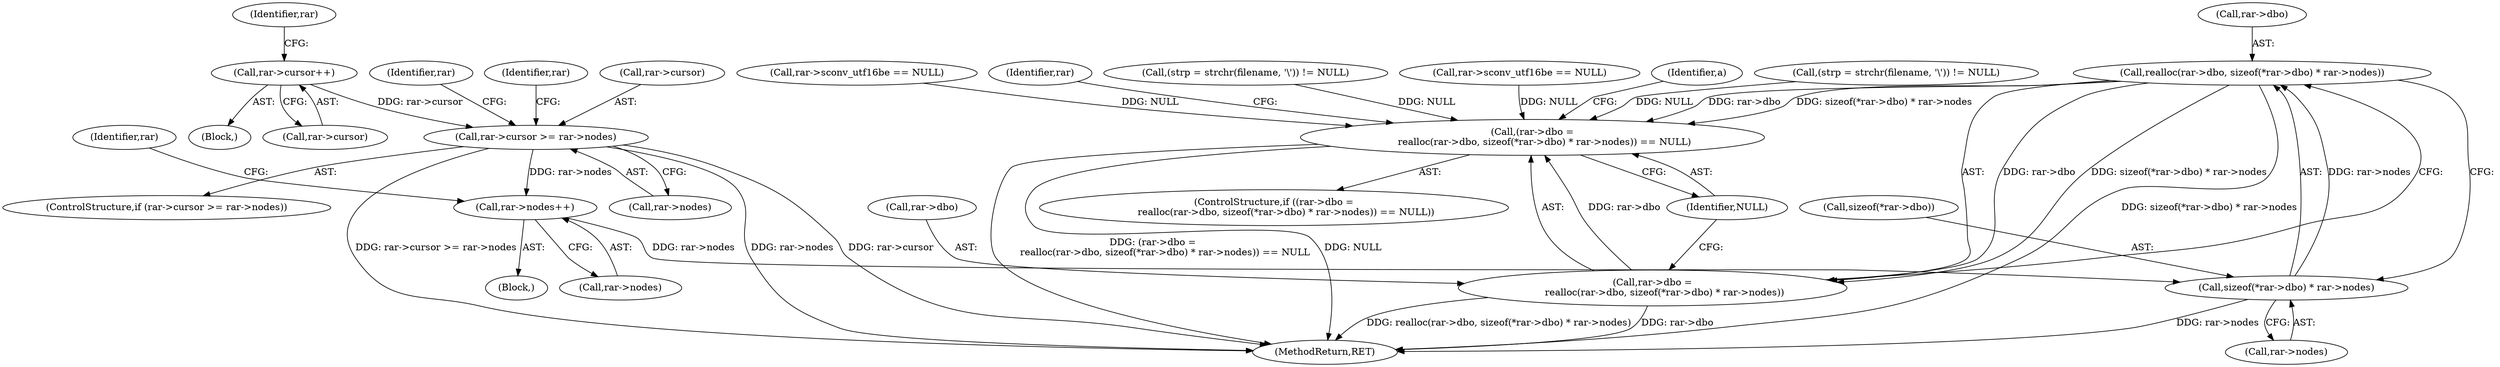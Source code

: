 digraph "0_libarchive_5562545b5562f6d12a4ef991fae158bf4ccf92b6@pointer" {
"1001129" [label="(Call,realloc(rar->dbo, sizeof(*rar->dbo) * rar->nodes))"];
"1001133" [label="(Call,sizeof(*rar->dbo) * rar->nodes)"];
"1001119" [label="(Call,rar->nodes++)"];
"1001111" [label="(Call,rar->cursor >= rar->nodes)"];
"1001106" [label="(Call,rar->cursor++)"];
"1001124" [label="(Call,(rar->dbo =\n        realloc(rar->dbo, sizeof(*rar->dbo) * rar->nodes)) == NULL)"];
"1001125" [label="(Call,rar->dbo =\n        realloc(rar->dbo, sizeof(*rar->dbo) * rar->nodes))"];
"1001121" [label="(Identifier,rar)"];
"1001193" [label="(Identifier,rar)"];
"1001100" [label="(Block,)"];
"1001120" [label="(Call,rar->nodes)"];
"1000953" [label="(Call,rar->sconv_utf16be == NULL)"];
"1001139" [label="(Call,rar->nodes)"];
"1001134" [label="(Call,sizeof(*rar->dbo))"];
"1001130" [label="(Call,rar->dbo)"];
"1001125" [label="(Call,rar->dbo =\n        realloc(rar->dbo, sizeof(*rar->dbo) * rar->nodes))"];
"1001157" [label="(Identifier,rar)"];
"1001044" [label="(Call,(strp = strchr(filename, '\\')) != NULL)"];
"1001111" [label="(Call,rar->cursor >= rar->nodes)"];
"1001115" [label="(Call,rar->nodes)"];
"1001113" [label="(Identifier,rar)"];
"1001127" [label="(Identifier,rar)"];
"1001124" [label="(Call,(rar->dbo =\n        realloc(rar->dbo, sizeof(*rar->dbo) * rar->nodes)) == NULL)"];
"1001142" [label="(Identifier,NULL)"];
"1001107" [label="(Call,rar->cursor)"];
"1001129" [label="(Call,realloc(rar->dbo, sizeof(*rar->dbo) * rar->nodes))"];
"1001112" [label="(Call,rar->cursor)"];
"1001119" [label="(Call,rar->nodes++)"];
"1000971" [label="(Call,rar->sconv_utf16be == NULL)"];
"1001118" [label="(Block,)"];
"1001106" [label="(Call,rar->cursor++)"];
"1001133" [label="(Call,sizeof(*rar->dbo) * rar->nodes)"];
"1001147" [label="(Identifier,a)"];
"1001110" [label="(ControlStructure,if (rar->cursor >= rar->nodes))"];
"1001064" [label="(Call,(strp = strchr(filename, '\\')) != NULL)"];
"1001741" [label="(MethodReturn,RET)"];
"1001126" [label="(Call,rar->dbo)"];
"1001123" [label="(ControlStructure,if ((rar->dbo =\n        realloc(rar->dbo, sizeof(*rar->dbo) * rar->nodes)) == NULL))"];
"1001129" -> "1001125"  [label="AST: "];
"1001129" -> "1001133"  [label="CFG: "];
"1001130" -> "1001129"  [label="AST: "];
"1001133" -> "1001129"  [label="AST: "];
"1001125" -> "1001129"  [label="CFG: "];
"1001129" -> "1001741"  [label="DDG: sizeof(*rar->dbo) * rar->nodes"];
"1001129" -> "1001124"  [label="DDG: rar->dbo"];
"1001129" -> "1001124"  [label="DDG: sizeof(*rar->dbo) * rar->nodes"];
"1001129" -> "1001125"  [label="DDG: rar->dbo"];
"1001129" -> "1001125"  [label="DDG: sizeof(*rar->dbo) * rar->nodes"];
"1001133" -> "1001129"  [label="DDG: rar->nodes"];
"1001133" -> "1001139"  [label="CFG: "];
"1001134" -> "1001133"  [label="AST: "];
"1001139" -> "1001133"  [label="AST: "];
"1001133" -> "1001741"  [label="DDG: rar->nodes"];
"1001119" -> "1001133"  [label="DDG: rar->nodes"];
"1001119" -> "1001118"  [label="AST: "];
"1001119" -> "1001120"  [label="CFG: "];
"1001120" -> "1001119"  [label="AST: "];
"1001127" -> "1001119"  [label="CFG: "];
"1001111" -> "1001119"  [label="DDG: rar->nodes"];
"1001111" -> "1001110"  [label="AST: "];
"1001111" -> "1001115"  [label="CFG: "];
"1001112" -> "1001111"  [label="AST: "];
"1001115" -> "1001111"  [label="AST: "];
"1001121" -> "1001111"  [label="CFG: "];
"1001193" -> "1001111"  [label="CFG: "];
"1001111" -> "1001741"  [label="DDG: rar->cursor >= rar->nodes"];
"1001111" -> "1001741"  [label="DDG: rar->nodes"];
"1001111" -> "1001741"  [label="DDG: rar->cursor"];
"1001106" -> "1001111"  [label="DDG: rar->cursor"];
"1001106" -> "1001100"  [label="AST: "];
"1001106" -> "1001107"  [label="CFG: "];
"1001107" -> "1001106"  [label="AST: "];
"1001113" -> "1001106"  [label="CFG: "];
"1001124" -> "1001123"  [label="AST: "];
"1001124" -> "1001142"  [label="CFG: "];
"1001125" -> "1001124"  [label="AST: "];
"1001142" -> "1001124"  [label="AST: "];
"1001147" -> "1001124"  [label="CFG: "];
"1001157" -> "1001124"  [label="CFG: "];
"1001124" -> "1001741"  [label="DDG: (rar->dbo =\n        realloc(rar->dbo, sizeof(*rar->dbo) * rar->nodes)) == NULL"];
"1001124" -> "1001741"  [label="DDG: NULL"];
"1001125" -> "1001124"  [label="DDG: rar->dbo"];
"1001044" -> "1001124"  [label="DDG: NULL"];
"1000953" -> "1001124"  [label="DDG: NULL"];
"1000971" -> "1001124"  [label="DDG: NULL"];
"1001064" -> "1001124"  [label="DDG: NULL"];
"1001126" -> "1001125"  [label="AST: "];
"1001142" -> "1001125"  [label="CFG: "];
"1001125" -> "1001741"  [label="DDG: realloc(rar->dbo, sizeof(*rar->dbo) * rar->nodes)"];
"1001125" -> "1001741"  [label="DDG: rar->dbo"];
}
